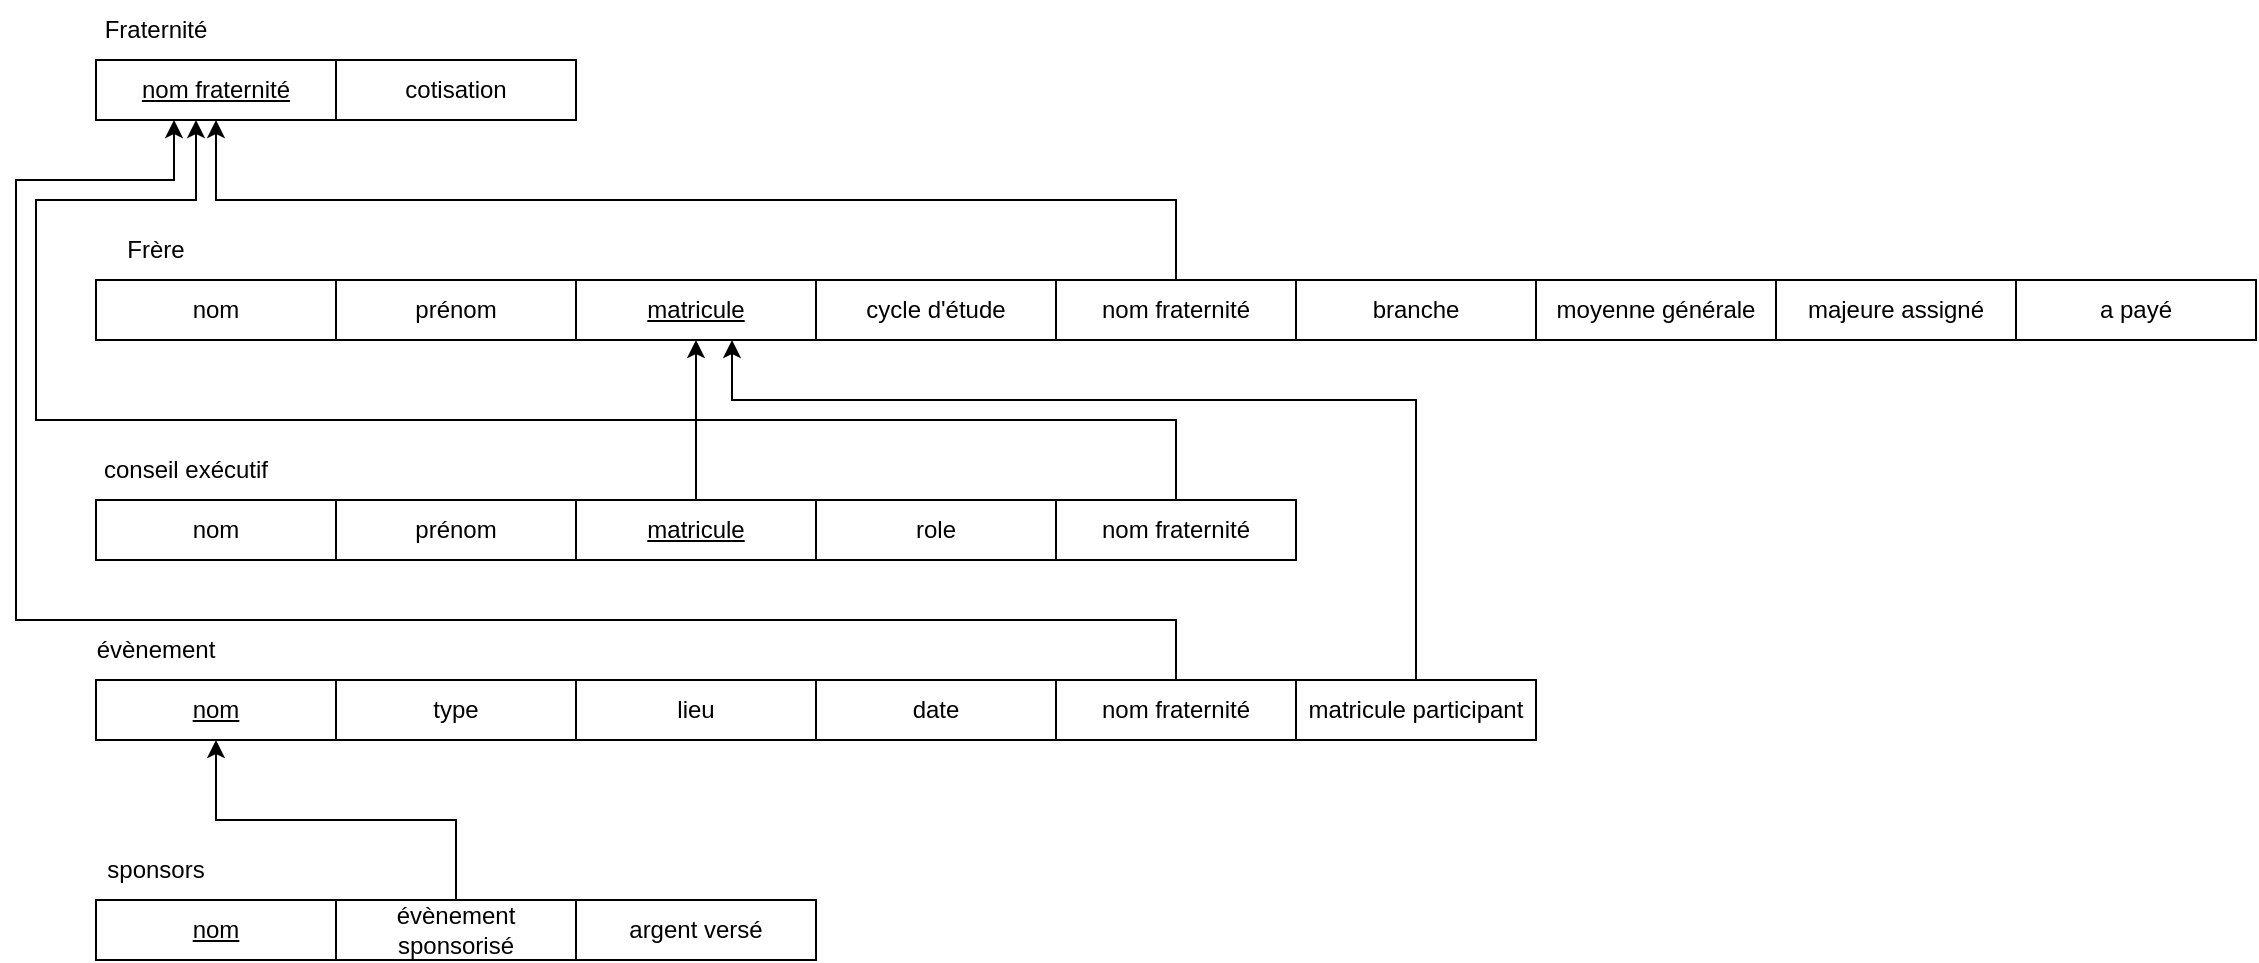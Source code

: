 <mxfile version="20.8.18" type="github">
  <diagram name="Page-1" id="G8_nSNUt-1ZGY6ppFf0r">
    <mxGraphModel dx="1187" dy="693" grid="1" gridSize="10" guides="1" tooltips="1" connect="1" arrows="1" fold="1" page="1" pageScale="1" pageWidth="827" pageHeight="1169" math="0" shadow="0">
      <root>
        <mxCell id="0" />
        <mxCell id="1" parent="0" />
        <mxCell id="rgjp0Nk6T2QiC0H_okUy-1" value="&lt;u&gt;nom fraternité&lt;/u&gt;" style="rounded=0;whiteSpace=wrap;html=1;" vertex="1" parent="1">
          <mxGeometry x="60" y="170" width="120" height="30" as="geometry" />
        </mxCell>
        <mxCell id="rgjp0Nk6T2QiC0H_okUy-2" value="cotisation" style="rounded=0;whiteSpace=wrap;html=1;" vertex="1" parent="1">
          <mxGeometry x="180" y="170" width="120" height="30" as="geometry" />
        </mxCell>
        <mxCell id="rgjp0Nk6T2QiC0H_okUy-3" value="nom" style="rounded=0;whiteSpace=wrap;html=1;" vertex="1" parent="1">
          <mxGeometry x="60" y="280" width="120" height="30" as="geometry" />
        </mxCell>
        <mxCell id="rgjp0Nk6T2QiC0H_okUy-4" value="prénom" style="rounded=0;whiteSpace=wrap;html=1;" vertex="1" parent="1">
          <mxGeometry x="180" y="280" width="120" height="30" as="geometry" />
        </mxCell>
        <mxCell id="rgjp0Nk6T2QiC0H_okUy-5" value="Fraternité" style="text;html=1;strokeColor=none;fillColor=none;align=center;verticalAlign=middle;whiteSpace=wrap;rounded=0;" vertex="1" parent="1">
          <mxGeometry x="60" y="140" width="60" height="30" as="geometry" />
        </mxCell>
        <mxCell id="rgjp0Nk6T2QiC0H_okUy-7" value="Frère" style="text;html=1;strokeColor=none;fillColor=none;align=center;verticalAlign=middle;whiteSpace=wrap;rounded=0;" vertex="1" parent="1">
          <mxGeometry x="60" y="250" width="60" height="30" as="geometry" />
        </mxCell>
        <mxCell id="rgjp0Nk6T2QiC0H_okUy-8" value="&lt;u&gt;matricule&lt;/u&gt;" style="rounded=0;whiteSpace=wrap;html=1;" vertex="1" parent="1">
          <mxGeometry x="300" y="280" width="120" height="30" as="geometry" />
        </mxCell>
        <mxCell id="rgjp0Nk6T2QiC0H_okUy-11" style="edgeStyle=orthogonalEdgeStyle;rounded=0;orthogonalLoop=1;jettySize=auto;html=1;exitX=0.5;exitY=0;exitDx=0;exitDy=0;entryX=0.5;entryY=1;entryDx=0;entryDy=0;" edge="1" parent="1" source="rgjp0Nk6T2QiC0H_okUy-9" target="rgjp0Nk6T2QiC0H_okUy-1">
          <mxGeometry relative="1" as="geometry" />
        </mxCell>
        <mxCell id="rgjp0Nk6T2QiC0H_okUy-9" value="nom fraternité" style="rounded=0;whiteSpace=wrap;html=1;" vertex="1" parent="1">
          <mxGeometry x="540" y="280" width="120" height="30" as="geometry" />
        </mxCell>
        <mxCell id="rgjp0Nk6T2QiC0H_okUy-10" value="branche" style="rounded=0;whiteSpace=wrap;html=1;" vertex="1" parent="1">
          <mxGeometry x="660" y="280" width="120" height="30" as="geometry" />
        </mxCell>
        <mxCell id="rgjp0Nk6T2QiC0H_okUy-12" value="cycle d&#39;étude" style="rounded=0;whiteSpace=wrap;html=1;" vertex="1" parent="1">
          <mxGeometry x="420" y="280" width="120" height="30" as="geometry" />
        </mxCell>
        <mxCell id="rgjp0Nk6T2QiC0H_okUy-13" value="moyenne générale" style="rounded=0;whiteSpace=wrap;html=1;" vertex="1" parent="1">
          <mxGeometry x="780" y="280" width="120" height="30" as="geometry" />
        </mxCell>
        <mxCell id="rgjp0Nk6T2QiC0H_okUy-14" value="majeure assigné" style="rounded=0;whiteSpace=wrap;html=1;" vertex="1" parent="1">
          <mxGeometry x="900" y="280" width="120" height="30" as="geometry" />
        </mxCell>
        <mxCell id="rgjp0Nk6T2QiC0H_okUy-15" value="a payé" style="rounded=0;whiteSpace=wrap;html=1;" vertex="1" parent="1">
          <mxGeometry x="1020" y="280" width="120" height="30" as="geometry" />
        </mxCell>
        <mxCell id="rgjp0Nk6T2QiC0H_okUy-16" value="nom" style="rounded=0;whiteSpace=wrap;html=1;" vertex="1" parent="1">
          <mxGeometry x="60" y="390" width="120" height="30" as="geometry" />
        </mxCell>
        <mxCell id="rgjp0Nk6T2QiC0H_okUy-17" value="prénom" style="rounded=0;whiteSpace=wrap;html=1;" vertex="1" parent="1">
          <mxGeometry x="180" y="390" width="120" height="30" as="geometry" />
        </mxCell>
        <mxCell id="rgjp0Nk6T2QiC0H_okUy-18" value="conseil exécutif" style="text;html=1;strokeColor=none;fillColor=none;align=center;verticalAlign=middle;whiteSpace=wrap;rounded=0;" vertex="1" parent="1">
          <mxGeometry x="60" y="360" width="90" height="30" as="geometry" />
        </mxCell>
        <mxCell id="rgjp0Nk6T2QiC0H_okUy-45" style="edgeStyle=orthogonalEdgeStyle;rounded=0;orthogonalLoop=1;jettySize=auto;html=1;exitX=0.5;exitY=0;exitDx=0;exitDy=0;entryX=0.5;entryY=1;entryDx=0;entryDy=0;" edge="1" parent="1" source="rgjp0Nk6T2QiC0H_okUy-19" target="rgjp0Nk6T2QiC0H_okUy-8">
          <mxGeometry relative="1" as="geometry" />
        </mxCell>
        <mxCell id="rgjp0Nk6T2QiC0H_okUy-19" value="&lt;u&gt;matricule&lt;/u&gt;" style="rounded=0;whiteSpace=wrap;html=1;" vertex="1" parent="1">
          <mxGeometry x="300" y="390" width="120" height="30" as="geometry" />
        </mxCell>
        <mxCell id="rgjp0Nk6T2QiC0H_okUy-20" value="role" style="rounded=0;whiteSpace=wrap;html=1;" vertex="1" parent="1">
          <mxGeometry x="420" y="390" width="120" height="30" as="geometry" />
        </mxCell>
        <mxCell id="rgjp0Nk6T2QiC0H_okUy-23" style="edgeStyle=orthogonalEdgeStyle;rounded=0;orthogonalLoop=1;jettySize=auto;html=1;exitX=0.5;exitY=0;exitDx=0;exitDy=0;" edge="1" parent="1" source="rgjp0Nk6T2QiC0H_okUy-22">
          <mxGeometry relative="1" as="geometry">
            <mxPoint x="110" y="200" as="targetPoint" />
            <Array as="points">
              <mxPoint x="600" y="350" />
              <mxPoint x="30" y="350" />
              <mxPoint x="30" y="240" />
              <mxPoint x="110" y="240" />
              <mxPoint x="110" y="200" />
            </Array>
          </mxGeometry>
        </mxCell>
        <mxCell id="rgjp0Nk6T2QiC0H_okUy-22" value="nom fraternité" style="rounded=0;whiteSpace=wrap;html=1;" vertex="1" parent="1">
          <mxGeometry x="540" y="390" width="120" height="30" as="geometry" />
        </mxCell>
        <mxCell id="rgjp0Nk6T2QiC0H_okUy-24" value="&lt;u&gt;nom&lt;/u&gt;" style="rounded=0;whiteSpace=wrap;html=1;" vertex="1" parent="1">
          <mxGeometry x="60" y="480" width="120" height="30" as="geometry" />
        </mxCell>
        <mxCell id="rgjp0Nk6T2QiC0H_okUy-25" value="type" style="rounded=0;whiteSpace=wrap;html=1;" vertex="1" parent="1">
          <mxGeometry x="180" y="480" width="120" height="30" as="geometry" />
        </mxCell>
        <mxCell id="rgjp0Nk6T2QiC0H_okUy-26" value="lieu" style="rounded=0;whiteSpace=wrap;html=1;" vertex="1" parent="1">
          <mxGeometry x="300" y="480" width="120" height="30" as="geometry" />
        </mxCell>
        <mxCell id="rgjp0Nk6T2QiC0H_okUy-27" value="date" style="rounded=0;whiteSpace=wrap;html=1;" vertex="1" parent="1">
          <mxGeometry x="420" y="480" width="120" height="30" as="geometry" />
        </mxCell>
        <mxCell id="rgjp0Nk6T2QiC0H_okUy-37" style="edgeStyle=orthogonalEdgeStyle;rounded=0;orthogonalLoop=1;jettySize=auto;html=1;exitX=0.5;exitY=0;exitDx=0;exitDy=0;" edge="1" parent="1" source="rgjp0Nk6T2QiC0H_okUy-28">
          <mxGeometry relative="1" as="geometry">
            <mxPoint x="99" y="200" as="targetPoint" />
            <Array as="points">
              <mxPoint x="600" y="450" />
              <mxPoint x="20" y="450" />
              <mxPoint x="20" y="230" />
              <mxPoint x="99" y="230" />
            </Array>
          </mxGeometry>
        </mxCell>
        <mxCell id="rgjp0Nk6T2QiC0H_okUy-28" value="nom fraternité" style="rounded=0;whiteSpace=wrap;html=1;" vertex="1" parent="1">
          <mxGeometry x="540" y="480" width="120" height="30" as="geometry" />
        </mxCell>
        <mxCell id="rgjp0Nk6T2QiC0H_okUy-29" value="évènement" style="text;html=1;strokeColor=none;fillColor=none;align=center;verticalAlign=middle;whiteSpace=wrap;rounded=0;" vertex="1" parent="1">
          <mxGeometry x="60" y="450" width="60" height="30" as="geometry" />
        </mxCell>
        <mxCell id="rgjp0Nk6T2QiC0H_okUy-30" value="&lt;u&gt;nom&lt;/u&gt;" style="rounded=0;whiteSpace=wrap;html=1;" vertex="1" parent="1">
          <mxGeometry x="60" y="590" width="120" height="30" as="geometry" />
        </mxCell>
        <mxCell id="rgjp0Nk6T2QiC0H_okUy-36" style="edgeStyle=orthogonalEdgeStyle;rounded=0;orthogonalLoop=1;jettySize=auto;html=1;exitX=0.5;exitY=0;exitDx=0;exitDy=0;entryX=0.5;entryY=1;entryDx=0;entryDy=0;" edge="1" parent="1" source="rgjp0Nk6T2QiC0H_okUy-31" target="rgjp0Nk6T2QiC0H_okUy-24">
          <mxGeometry relative="1" as="geometry" />
        </mxCell>
        <mxCell id="rgjp0Nk6T2QiC0H_okUy-31" value="évènement sponsorisé" style="rounded=0;whiteSpace=wrap;html=1;" vertex="1" parent="1">
          <mxGeometry x="180" y="590" width="120" height="30" as="geometry" />
        </mxCell>
        <mxCell id="rgjp0Nk6T2QiC0H_okUy-32" value="argent versé" style="rounded=0;whiteSpace=wrap;html=1;" vertex="1" parent="1">
          <mxGeometry x="300" y="590" width="120" height="30" as="geometry" />
        </mxCell>
        <mxCell id="rgjp0Nk6T2QiC0H_okUy-35" value="sponsors" style="text;html=1;strokeColor=none;fillColor=none;align=center;verticalAlign=middle;whiteSpace=wrap;rounded=0;" vertex="1" parent="1">
          <mxGeometry x="60" y="560" width="60" height="30" as="geometry" />
        </mxCell>
        <mxCell id="rgjp0Nk6T2QiC0H_okUy-44" style="edgeStyle=orthogonalEdgeStyle;rounded=0;orthogonalLoop=1;jettySize=auto;html=1;exitX=0.5;exitY=0;exitDx=0;exitDy=0;" edge="1" parent="1" source="rgjp0Nk6T2QiC0H_okUy-39">
          <mxGeometry relative="1" as="geometry">
            <mxPoint x="378" y="310" as="targetPoint" />
            <Array as="points">
              <mxPoint x="720" y="340" />
              <mxPoint x="378" y="340" />
            </Array>
          </mxGeometry>
        </mxCell>
        <mxCell id="rgjp0Nk6T2QiC0H_okUy-39" value="matricule participant" style="rounded=0;whiteSpace=wrap;html=1;" vertex="1" parent="1">
          <mxGeometry x="660" y="480" width="120" height="30" as="geometry" />
        </mxCell>
      </root>
    </mxGraphModel>
  </diagram>
</mxfile>
